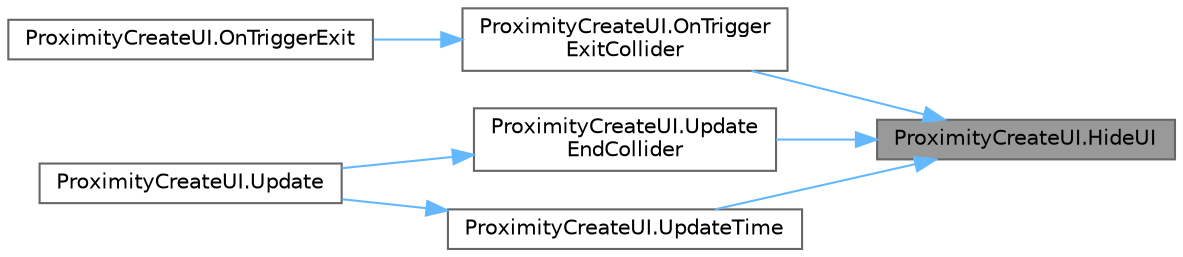 digraph "ProximityCreateUI.HideUI"
{
 // LATEX_PDF_SIZE
  bgcolor="transparent";
  edge [fontname=Helvetica,fontsize=10,labelfontname=Helvetica,labelfontsize=10];
  node [fontname=Helvetica,fontsize=10,shape=box,height=0.2,width=0.4];
  rankdir="RL";
  Node1 [id="Node000001",label="ProximityCreateUI.HideUI",height=0.2,width=0.4,color="gray40", fillcolor="grey60", style="filled", fontcolor="black",tooltip=" "];
  Node1 -> Node2 [id="edge1_Node000001_Node000002",dir="back",color="steelblue1",style="solid",tooltip=" "];
  Node2 [id="Node000002",label="ProximityCreateUI.OnTrigger\lExitCollider",height=0.2,width=0.4,color="grey40", fillcolor="white", style="filled",URL="$class_proximity_create_u_i.html#a0e36f8ca3f15949be72ec1a77b7c6197",tooltip=" "];
  Node2 -> Node3 [id="edge2_Node000002_Node000003",dir="back",color="steelblue1",style="solid",tooltip=" "];
  Node3 [id="Node000003",label="ProximityCreateUI.OnTriggerExit",height=0.2,width=0.4,color="grey40", fillcolor="white", style="filled",URL="$class_proximity_create_u_i.html#ab2d713e0a857b7adb192a3caca24d2d0",tooltip=" "];
  Node1 -> Node4 [id="edge3_Node000001_Node000004",dir="back",color="steelblue1",style="solid",tooltip=" "];
  Node4 [id="Node000004",label="ProximityCreateUI.Update\lEndCollider",height=0.2,width=0.4,color="grey40", fillcolor="white", style="filled",URL="$class_proximity_create_u_i.html#a86705692db7ae2314c6f81a60c65cab6",tooltip=" "];
  Node4 -> Node5 [id="edge4_Node000004_Node000005",dir="back",color="steelblue1",style="solid",tooltip=" "];
  Node5 [id="Node000005",label="ProximityCreateUI.Update",height=0.2,width=0.4,color="grey40", fillcolor="white", style="filled",URL="$class_proximity_create_u_i.html#a1e98017784385967fc02b4d6e7e05bf3",tooltip=" "];
  Node1 -> Node6 [id="edge5_Node000001_Node000006",dir="back",color="steelblue1",style="solid",tooltip=" "];
  Node6 [id="Node000006",label="ProximityCreateUI.UpdateTime",height=0.2,width=0.4,color="grey40", fillcolor="white", style="filled",URL="$class_proximity_create_u_i.html#aa23b0ba468bdfebaa2ed830e953173fd",tooltip=" "];
  Node6 -> Node5 [id="edge6_Node000006_Node000005",dir="back",color="steelblue1",style="solid",tooltip=" "];
}
